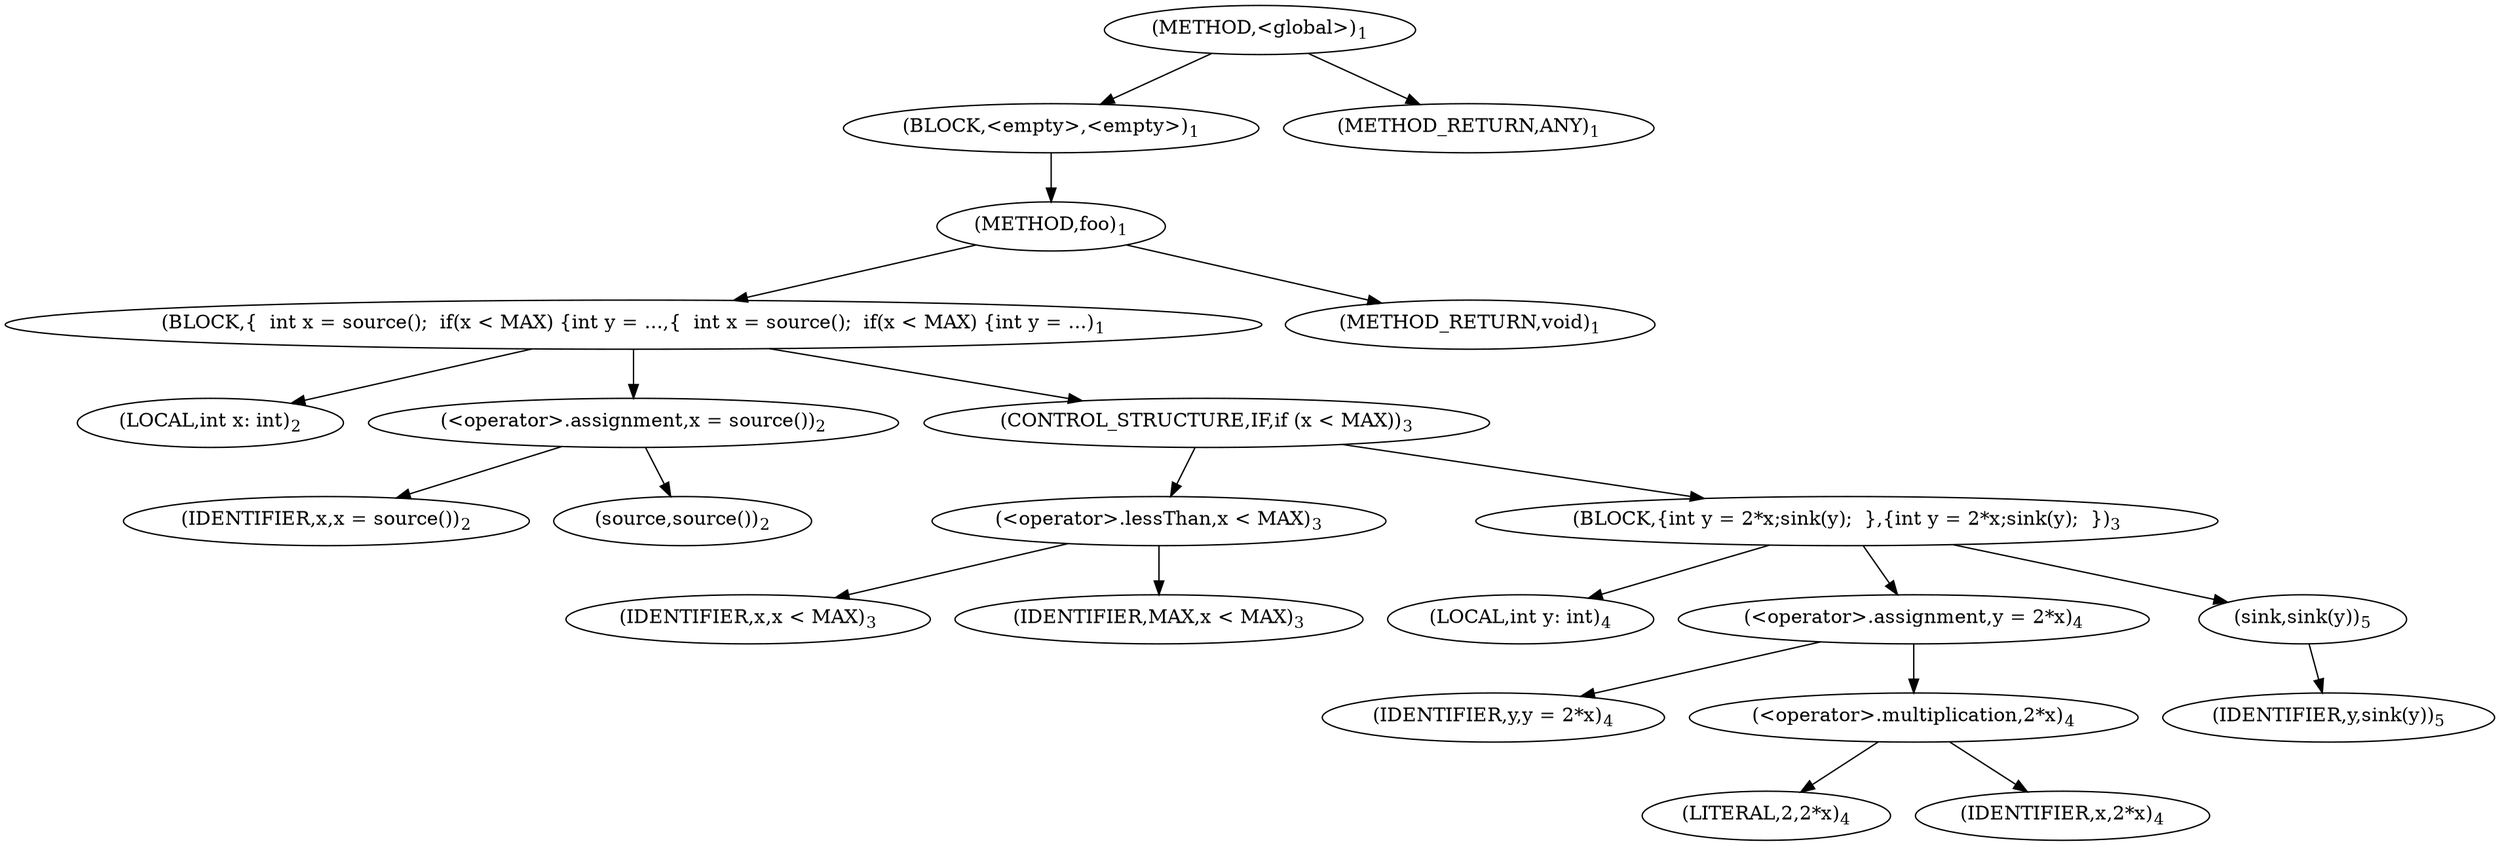 digraph "&lt;global&gt;" {  
"6" [label = <(METHOD,&lt;global&gt;)<SUB>1</SUB>> ]
"7" [label = <(BLOCK,&lt;empty&gt;,&lt;empty&gt;)<SUB>1</SUB>> ]
"8" [label = <(METHOD,foo)<SUB>1</SUB>> ]
"9" [label = <(BLOCK,{
  int x = source();
  if(x &lt; MAX) {
	int y = ...,{
  int x = source();
  if(x &lt; MAX) {
	int y = ...)<SUB>1</SUB>> ]
"10" [label = <(LOCAL,int x: int)<SUB>2</SUB>> ]
"11" [label = <(&lt;operator&gt;.assignment,x = source())<SUB>2</SUB>> ]
"12" [label = <(IDENTIFIER,x,x = source())<SUB>2</SUB>> ]
"13" [label = <(source,source())<SUB>2</SUB>> ]
"14" [label = <(CONTROL_STRUCTURE,IF,if (x &lt; MAX))<SUB>3</SUB>> ]
"15" [label = <(&lt;operator&gt;.lessThan,x &lt; MAX)<SUB>3</SUB>> ]
"16" [label = <(IDENTIFIER,x,x &lt; MAX)<SUB>3</SUB>> ]
"17" [label = <(IDENTIFIER,MAX,x &lt; MAX)<SUB>3</SUB>> ]
"18" [label = <(BLOCK,{
	int y = 2*x;
	sink(y);
  },{
	int y = 2*x;
	sink(y);
  })<SUB>3</SUB>> ]
"19" [label = <(LOCAL,int y: int)<SUB>4</SUB>> ]
"20" [label = <(&lt;operator&gt;.assignment,y = 2*x)<SUB>4</SUB>> ]
"21" [label = <(IDENTIFIER,y,y = 2*x)<SUB>4</SUB>> ]
"22" [label = <(&lt;operator&gt;.multiplication,2*x)<SUB>4</SUB>> ]
"23" [label = <(LITERAL,2,2*x)<SUB>4</SUB>> ]
"24" [label = <(IDENTIFIER,x,2*x)<SUB>4</SUB>> ]
"25" [label = <(sink,sink(y))<SUB>5</SUB>> ]
"26" [label = <(IDENTIFIER,y,sink(y))<SUB>5</SUB>> ]
"27" [label = <(METHOD_RETURN,void)<SUB>1</SUB>> ]
"29" [label = <(METHOD_RETURN,ANY)<SUB>1</SUB>> ]
  "6" -> "7" 
  "6" -> "29" 
  "7" -> "8" 
  "8" -> "9" 
  "8" -> "27" 
  "9" -> "10" 
  "9" -> "11" 
  "9" -> "14" 
  "11" -> "12" 
  "11" -> "13" 
  "14" -> "15" 
  "14" -> "18" 
  "15" -> "16" 
  "15" -> "17" 
  "18" -> "19" 
  "18" -> "20" 
  "18" -> "25" 
  "20" -> "21" 
  "20" -> "22" 
  "22" -> "23" 
  "22" -> "24" 
  "25" -> "26" 
}
